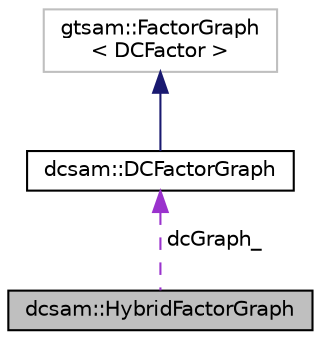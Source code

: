digraph "dcsam::HybridFactorGraph"
{
 // LATEX_PDF_SIZE
  edge [fontname="Helvetica",fontsize="10",labelfontname="Helvetica",labelfontsize="10"];
  node [fontname="Helvetica",fontsize="10",shape=record];
  Node1 [label="dcsam::HybridFactorGraph",height=0.2,width=0.4,color="black", fillcolor="grey75", style="filled", fontcolor="black",tooltip=" "];
  Node2 -> Node1 [dir="back",color="darkorchid3",fontsize="10",style="dashed",label=" dcGraph_" ,fontname="Helvetica"];
  Node2 [label="dcsam::DCFactorGraph",height=0.2,width=0.4,color="black", fillcolor="white", style="filled",URL="$classdcsam_1_1_d_c_factor_graph.html",tooltip=" "];
  Node3 -> Node2 [dir="back",color="midnightblue",fontsize="10",style="solid",fontname="Helvetica"];
  Node3 [label="gtsam::FactorGraph\l\< DCFactor \>",height=0.2,width=0.4,color="grey75", fillcolor="white", style="filled",tooltip=" "];
}
